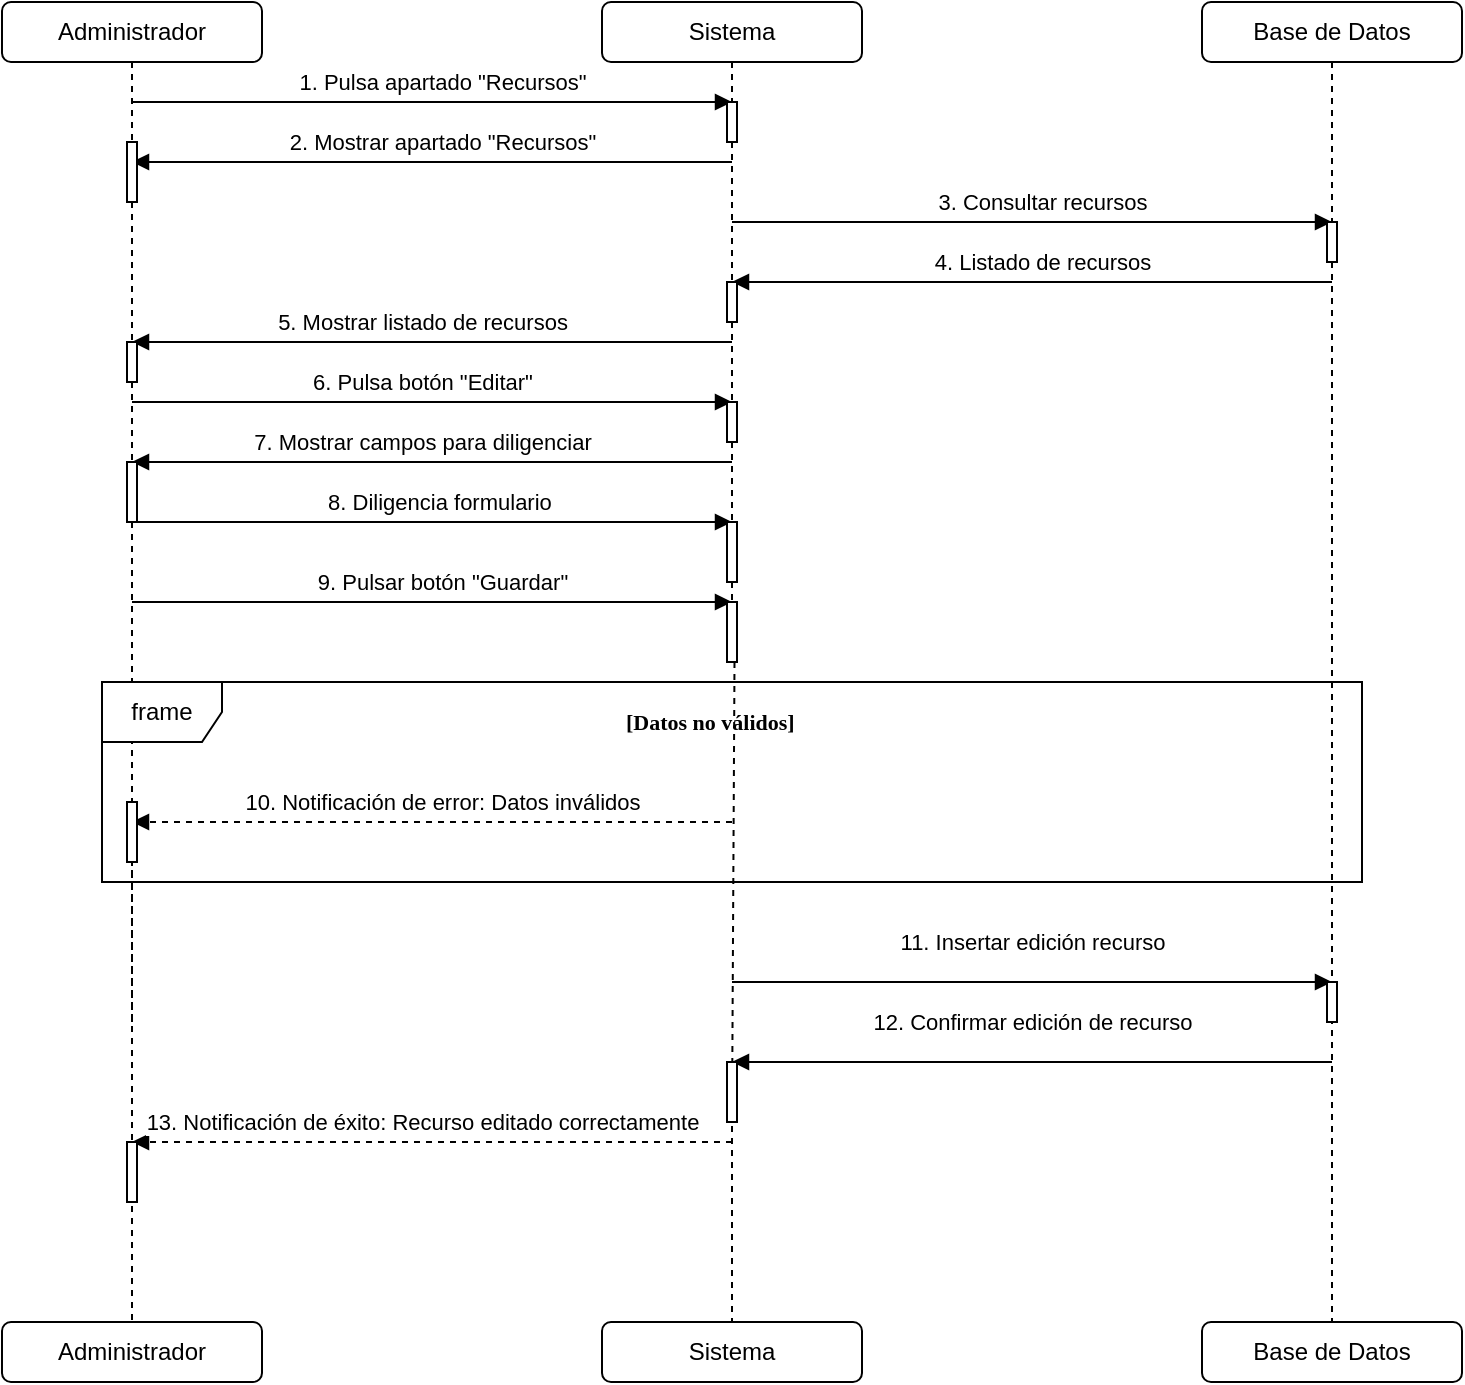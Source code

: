 <mxfile version="27.1.6">
  <diagram id="cu020" name="CU020 – Editar Recurso">
    <mxGraphModel grid="1" page="1" gridSize="10" guides="1" tooltips="1" connect="1" arrows="1" fold="1" pageScale="1" pageWidth="1169" pageHeight="827" math="0" shadow="0">
      <root>
        <mxCell id="0" />
        <mxCell id="1" parent="0" />
        <mxCell id="adminHeader" value="Administrador" style="rounded=1;whiteSpace=wrap;html=1;align=center;verticalAlign=middle;" vertex="1" parent="1">
          <mxGeometry x="100" y="50" width="130" height="30" as="geometry" />
        </mxCell>
        <mxCell id="adminLife" style="dashed=1;endArrow=none;" edge="1" parent="1" source="6K7ECuoIWv4B0oF5-EMV-58" target="6K7ECuoIWv4B0oF5-EMV-2">
          <mxGeometry relative="1" as="geometry">
            <mxPoint x="165" y="80" as="sourcePoint" />
            <mxPoint x="165" y="600" as="targetPoint" />
          </mxGeometry>
        </mxCell>
        <mxCell id="sistemaHeader" value="Sistema" style="rounded=1;whiteSpace=wrap;html=1;align=center;verticalAlign=middle;" vertex="1" parent="1">
          <mxGeometry x="400" y="50" width="130" height="30" as="geometry" />
        </mxCell>
        <mxCell id="sistemaLife" style="dashed=1;endArrow=none;" edge="1" parent="1" target="6K7ECuoIWv4B0oF5-EMV-3">
          <mxGeometry relative="1" as="geometry">
            <mxPoint x="465" y="600" as="sourcePoint" />
            <mxPoint x="465" y="600" as="targetPoint" />
          </mxGeometry>
        </mxCell>
        <mxCell id="bdHeader" value="Base de Datos" style="rounded=1;whiteSpace=wrap;html=1;align=center;verticalAlign=middle;" vertex="1" parent="1">
          <mxGeometry x="700" y="50" width="130" height="30" as="geometry" />
        </mxCell>
        <mxCell id="bdLife" style="dashed=1;endArrow=none;" edge="1" parent="1" source="6K7ECuoIWv4B0oF5-EMV-50" target="6K7ECuoIWv4B0oF5-EMV-5">
          <mxGeometry relative="1" as="geometry">
            <mxPoint x="765" y="80" as="sourcePoint" />
            <mxPoint x="765" y="600" as="targetPoint" />
          </mxGeometry>
        </mxCell>
        <mxCell id="msg1" value="1. Pulsa apartado &quot;Recursos&quot;" style="endArrow=block;html=1;" edge="1" parent="1">
          <mxGeometry x="0.032" y="10" relative="1" as="geometry">
            <mxPoint x="165" y="100" as="sourcePoint" />
            <mxPoint x="465" y="100" as="targetPoint" />
            <mxPoint as="offset" />
          </mxGeometry>
        </mxCell>
        <mxCell id="msg2" value="2. Mostrar apartado &quot;Recursos&quot;" style="endArrow=block;html=1;" edge="1" parent="1">
          <mxGeometry x="-0.033" y="-10" relative="1" as="geometry">
            <mxPoint x="465" y="130" as="sourcePoint" />
            <mxPoint x="165" y="130" as="targetPoint" />
            <mxPoint as="offset" />
          </mxGeometry>
        </mxCell>
        <mxCell id="msg3" value="3. Consultar recursos" style="endArrow=block;html=1;" edge="1" parent="1">
          <mxGeometry x="0.033" y="10" relative="1" as="geometry">
            <mxPoint x="465" y="160" as="sourcePoint" />
            <mxPoint x="765" y="160" as="targetPoint" />
            <mxPoint as="offset" />
          </mxGeometry>
        </mxCell>
        <mxCell id="msg4" value="4. Listado de recursos" style="endArrow=block;html=1;" edge="1" parent="1">
          <mxGeometry x="-0.033" y="-10" relative="1" as="geometry">
            <mxPoint x="765" y="190" as="sourcePoint" />
            <mxPoint x="465" y="190" as="targetPoint" />
            <mxPoint as="offset" />
          </mxGeometry>
        </mxCell>
        <mxCell id="msg5" value="5. Mostrar listado de recursos" style="endArrow=block;html=1;" edge="1" parent="1">
          <mxGeometry x="0.033" y="-10" relative="1" as="geometry">
            <mxPoint x="465" y="220" as="sourcePoint" />
            <mxPoint x="165" y="220" as="targetPoint" />
            <mxPoint as="offset" />
          </mxGeometry>
        </mxCell>
        <mxCell id="msg6" value="6. Pulsa botón &quot;Editar&quot;" style="endArrow=block;html=1;" edge="1" parent="1">
          <mxGeometry x="-0.033" y="10" relative="1" as="geometry">
            <mxPoint x="165" y="250" as="sourcePoint" />
            <mxPoint x="465" y="250" as="targetPoint" />
            <mxPoint as="offset" />
          </mxGeometry>
        </mxCell>
        <mxCell id="msg7" value="7. Mostrar campos para diligenciar" style="endArrow=block;html=1;" edge="1" parent="1">
          <mxGeometry x="0.033" y="-10" relative="1" as="geometry">
            <mxPoint x="465" y="280" as="sourcePoint" />
            <mxPoint x="165" y="280" as="targetPoint" />
            <mxPoint as="offset" />
          </mxGeometry>
        </mxCell>
        <mxCell id="msg8" value="8. Diligencia formulario&amp;nbsp;" style="endArrow=block;html=1;" edge="1" parent="1">
          <mxGeometry x="0.032" y="10" relative="1" as="geometry">
            <mxPoint x="165" y="310" as="sourcePoint" />
            <mxPoint x="465" y="310" as="targetPoint" />
            <mxPoint as="offset" />
          </mxGeometry>
        </mxCell>
        <mxCell id="6K7ECuoIWv4B0oF5-EMV-2" value="Administrador" style="rounded=1;whiteSpace=wrap;html=1;align=center;verticalAlign=middle;" vertex="1" parent="1">
          <mxGeometry x="100" y="710" width="130" height="30" as="geometry" />
        </mxCell>
        <mxCell id="6K7ECuoIWv4B0oF5-EMV-3" value="Sistema" style="rounded=1;whiteSpace=wrap;html=1;align=center;verticalAlign=middle;" vertex="1" parent="1">
          <mxGeometry x="400" y="710" width="130" height="30" as="geometry" />
        </mxCell>
        <mxCell id="6K7ECuoIWv4B0oF5-EMV-5" value="Base de Datos" style="rounded=1;whiteSpace=wrap;html=1;align=center;verticalAlign=middle;" vertex="1" parent="1">
          <mxGeometry x="700" y="710" width="130" height="30" as="geometry" />
        </mxCell>
        <mxCell id="6K7ECuoIWv4B0oF5-EMV-14" value="" style="dashed=1;endArrow=none;exitX=0.75;exitY=1;exitDx=0;exitDy=0;" edge="1" parent="1" source="3YLqXhW3wcMVU4HOmqJP-3">
          <mxGeometry relative="1" as="geometry">
            <mxPoint x="465" y="390" as="sourcePoint" />
            <mxPoint x="465" y="610" as="targetPoint" />
          </mxGeometry>
        </mxCell>
        <mxCell id="6K7ECuoIWv4B0oF5-EMV-35" value="10.&amp;nbsp;Notificación de error: Datos inválidos" style="dashed=1;endArrow=block;html=1;" edge="1" parent="1">
          <mxGeometry x="-0.033" y="-10" relative="1" as="geometry">
            <mxPoint x="465" y="460" as="sourcePoint" />
            <mxPoint x="165" y="460" as="targetPoint" />
            <mxPoint as="offset" />
          </mxGeometry>
        </mxCell>
        <mxCell id="6K7ECuoIWv4B0oF5-EMV-39" value="[Datos no válidos]" style="text;html=1;strokeColor=none;fillColor=none;align=left;verticalAlign=middle;whiteSpace=wrap;rounded=0;fontFamily=Verdana;fontSize=11;fontStyle=1;" vertex="1" parent="1">
          <mxGeometry x="410" y="400" width="126" height="20" as="geometry" />
        </mxCell>
        <mxCell id="6K7ECuoIWv4B0oF5-EMV-44" value="" style="dashed=1;endArrow=none;" edge="1" parent="1" target="6K7ECuoIWv4B0oF5-EMV-45">
          <mxGeometry relative="1" as="geometry">
            <mxPoint x="165.0" y="560" as="sourcePoint" />
            <mxPoint x="165" y="660" as="targetPoint" />
          </mxGeometry>
        </mxCell>
        <mxCell id="6K7ECuoIWv4B0oF5-EMV-45" value="" style="rounded=0;whiteSpace=wrap;html=1;" vertex="1" parent="1">
          <mxGeometry x="162.5" y="450" width="5" height="30" as="geometry" />
        </mxCell>
        <mxCell id="6K7ECuoIWv4B0oF5-EMV-47" value="" style="dashed=1;endArrow=none;" edge="1" parent="1" target="6K7ECuoIWv4B0oF5-EMV-46">
          <mxGeometry relative="1" as="geometry">
            <mxPoint x="465" y="80" as="sourcePoint" />
            <mxPoint x="465" y="610" as="targetPoint" />
          </mxGeometry>
        </mxCell>
        <mxCell id="6K7ECuoIWv4B0oF5-EMV-46" value="" style="rounded=0;whiteSpace=wrap;html=1;" vertex="1" parent="1">
          <mxGeometry x="462.5" y="100" width="5" height="20" as="geometry" />
        </mxCell>
        <mxCell id="6K7ECuoIWv4B0oF5-EMV-49" value="" style="dashed=1;endArrow=none;" edge="1" parent="1" target="6K7ECuoIWv4B0oF5-EMV-48">
          <mxGeometry relative="1" as="geometry">
            <mxPoint x="165" y="80" as="sourcePoint" />
            <mxPoint x="165" y="710" as="targetPoint" />
          </mxGeometry>
        </mxCell>
        <mxCell id="6K7ECuoIWv4B0oF5-EMV-48" value="" style="rounded=0;whiteSpace=wrap;html=1;" vertex="1" parent="1">
          <mxGeometry x="162.5" y="120" width="5" height="30" as="geometry" />
        </mxCell>
        <mxCell id="6K7ECuoIWv4B0oF5-EMV-51" value="" style="dashed=1;endArrow=none;" edge="1" parent="1" target="6K7ECuoIWv4B0oF5-EMV-50">
          <mxGeometry relative="1" as="geometry">
            <mxPoint x="765" y="80" as="sourcePoint" />
            <mxPoint x="765" y="710" as="targetPoint" />
          </mxGeometry>
        </mxCell>
        <mxCell id="6K7ECuoIWv4B0oF5-EMV-50" value="" style="rounded=0;whiteSpace=wrap;html=1;" vertex="1" parent="1">
          <mxGeometry x="762.5" y="160" width="5" height="20" as="geometry" />
        </mxCell>
        <mxCell id="6K7ECuoIWv4B0oF5-EMV-53" value="" style="dashed=1;endArrow=none;" edge="1" parent="1" source="6K7ECuoIWv4B0oF5-EMV-46" target="6K7ECuoIWv4B0oF5-EMV-52">
          <mxGeometry relative="1" as="geometry">
            <mxPoint x="465" y="130" as="sourcePoint" />
            <mxPoint x="465" y="610" as="targetPoint" />
          </mxGeometry>
        </mxCell>
        <mxCell id="6K7ECuoIWv4B0oF5-EMV-52" value="" style="rounded=0;whiteSpace=wrap;html=1;" vertex="1" parent="1">
          <mxGeometry x="462.5" y="190" width="5" height="20" as="geometry" />
        </mxCell>
        <mxCell id="6K7ECuoIWv4B0oF5-EMV-55" value="" style="dashed=1;endArrow=none;" edge="1" parent="1" source="6K7ECuoIWv4B0oF5-EMV-48" target="6K7ECuoIWv4B0oF5-EMV-54">
          <mxGeometry relative="1" as="geometry">
            <mxPoint x="165" y="160" as="sourcePoint" />
            <mxPoint x="165" y="710" as="targetPoint" />
          </mxGeometry>
        </mxCell>
        <mxCell id="6K7ECuoIWv4B0oF5-EMV-54" value="" style="rounded=0;whiteSpace=wrap;html=1;" vertex="1" parent="1">
          <mxGeometry x="162.5" y="220" width="5" height="20" as="geometry" />
        </mxCell>
        <mxCell id="6K7ECuoIWv4B0oF5-EMV-57" value="" style="dashed=1;endArrow=none;" edge="1" parent="1" source="6K7ECuoIWv4B0oF5-EMV-52" target="6K7ECuoIWv4B0oF5-EMV-56">
          <mxGeometry relative="1" as="geometry">
            <mxPoint x="465" y="220" as="sourcePoint" />
            <mxPoint x="465" y="610" as="targetPoint" />
          </mxGeometry>
        </mxCell>
        <mxCell id="6K7ECuoIWv4B0oF5-EMV-56" value="" style="rounded=0;whiteSpace=wrap;html=1;" vertex="1" parent="1">
          <mxGeometry x="462.5" y="250" width="5" height="20" as="geometry" />
        </mxCell>
        <mxCell id="6K7ECuoIWv4B0oF5-EMV-59" value="" style="dashed=1;endArrow=none;" edge="1" parent="1" source="6K7ECuoIWv4B0oF5-EMV-54" target="6K7ECuoIWv4B0oF5-EMV-58">
          <mxGeometry relative="1" as="geometry">
            <mxPoint x="165" y="250" as="sourcePoint" />
            <mxPoint x="165" y="710" as="targetPoint" />
          </mxGeometry>
        </mxCell>
        <mxCell id="6K7ECuoIWv4B0oF5-EMV-58" value="" style="rounded=0;whiteSpace=wrap;html=1;" vertex="1" parent="1">
          <mxGeometry x="162.5" y="280" width="5" height="30" as="geometry" />
        </mxCell>
        <mxCell id="6K7ECuoIWv4B0oF5-EMV-61" value="" style="dashed=1;endArrow=none;" edge="1" parent="1" source="6K7ECuoIWv4B0oF5-EMV-56" target="6K7ECuoIWv4B0oF5-EMV-60">
          <mxGeometry relative="1" as="geometry">
            <mxPoint x="465" y="280" as="sourcePoint" />
            <mxPoint x="465" y="610" as="targetPoint" />
          </mxGeometry>
        </mxCell>
        <mxCell id="6K7ECuoIWv4B0oF5-EMV-60" value="" style="rounded=0;whiteSpace=wrap;html=1;" vertex="1" parent="1">
          <mxGeometry x="462.5" y="310" width="5" height="30" as="geometry" />
        </mxCell>
        <mxCell id="6K7ECuoIWv4B0oF5-EMV-63" value="" style="dashed=1;endArrow=none;" edge="1" parent="1" source="6K7ECuoIWv4B0oF5-EMV-60">
          <mxGeometry relative="1" as="geometry">
            <mxPoint x="465" y="340" as="sourcePoint" />
            <mxPoint x="465" y="360" as="targetPoint" />
          </mxGeometry>
        </mxCell>
        <mxCell id="3YLqXhW3wcMVU4HOmqJP-2" value="9. Pulsar botón &quot;Guardar&quot;" style="endArrow=block;html=1;" edge="1" parent="1">
          <mxGeometry x="0.033" y="10" relative="1" as="geometry">
            <mxPoint x="165" y="350" as="sourcePoint" />
            <mxPoint x="465" y="350" as="targetPoint" />
            <mxPoint as="offset" />
          </mxGeometry>
        </mxCell>
        <mxCell id="3YLqXhW3wcMVU4HOmqJP-3" value="" style="rounded=0;whiteSpace=wrap;html=1;" vertex="1" parent="1">
          <mxGeometry x="462.5" y="350" width="5" height="30" as="geometry" />
        </mxCell>
        <mxCell id="3YLqXhW3wcMVU4HOmqJP-14" value="frame" style="shape=umlFrame;whiteSpace=wrap;html=1;pointerEvents=0;" vertex="1" parent="1">
          <mxGeometry x="150" y="390" width="630" height="100" as="geometry" />
        </mxCell>
        <mxCell id="3YLqXhW3wcMVU4HOmqJP-15" value="11. Insertar edición recurso" style="endArrow=block;html=1;" edge="1" parent="1">
          <mxGeometry x="-0.002" y="20" relative="1" as="geometry">
            <mxPoint x="465" y="540" as="sourcePoint" />
            <mxPoint x="765" y="540" as="targetPoint" />
            <mxPoint as="offset" />
          </mxGeometry>
        </mxCell>
        <mxCell id="3YLqXhW3wcMVU4HOmqJP-16" value="12.&amp;nbsp;Confirmar&amp;nbsp;edición de recurso" style="endArrow=block;html=1;" edge="1" parent="1">
          <mxGeometry y="-20" relative="1" as="geometry">
            <mxPoint x="765" y="580" as="sourcePoint" />
            <mxPoint x="465" y="580" as="targetPoint" />
            <mxPoint as="offset" />
          </mxGeometry>
        </mxCell>
        <mxCell id="3YLqXhW3wcMVU4HOmqJP-17" value="13. Notificación de éxito: Recurso editado correctamente" style="dashed=1;endArrow=block;html=1;" edge="1" parent="1">
          <mxGeometry x="0.033" y="-10" relative="1" as="geometry">
            <mxPoint x="465" y="620" as="sourcePoint" />
            <mxPoint x="165" y="620" as="targetPoint" />
            <mxPoint as="offset" />
          </mxGeometry>
        </mxCell>
        <mxCell id="3YLqXhW3wcMVU4HOmqJP-18" value="" style="rounded=0;whiteSpace=wrap;html=1;" vertex="1" parent="1">
          <mxGeometry x="762.5" y="540" width="5" height="20" as="geometry" />
        </mxCell>
        <mxCell id="3YLqXhW3wcMVU4HOmqJP-19" value="" style="rounded=0;whiteSpace=wrap;html=1;" vertex="1" parent="1">
          <mxGeometry x="462.5" y="580" width="5" height="30" as="geometry" />
        </mxCell>
        <mxCell id="3YLqXhW3wcMVU4HOmqJP-20" value="" style="rounded=0;whiteSpace=wrap;html=1;" vertex="1" parent="1">
          <mxGeometry x="162.5" y="620" width="5" height="30" as="geometry" />
        </mxCell>
      </root>
    </mxGraphModel>
  </diagram>
</mxfile>
